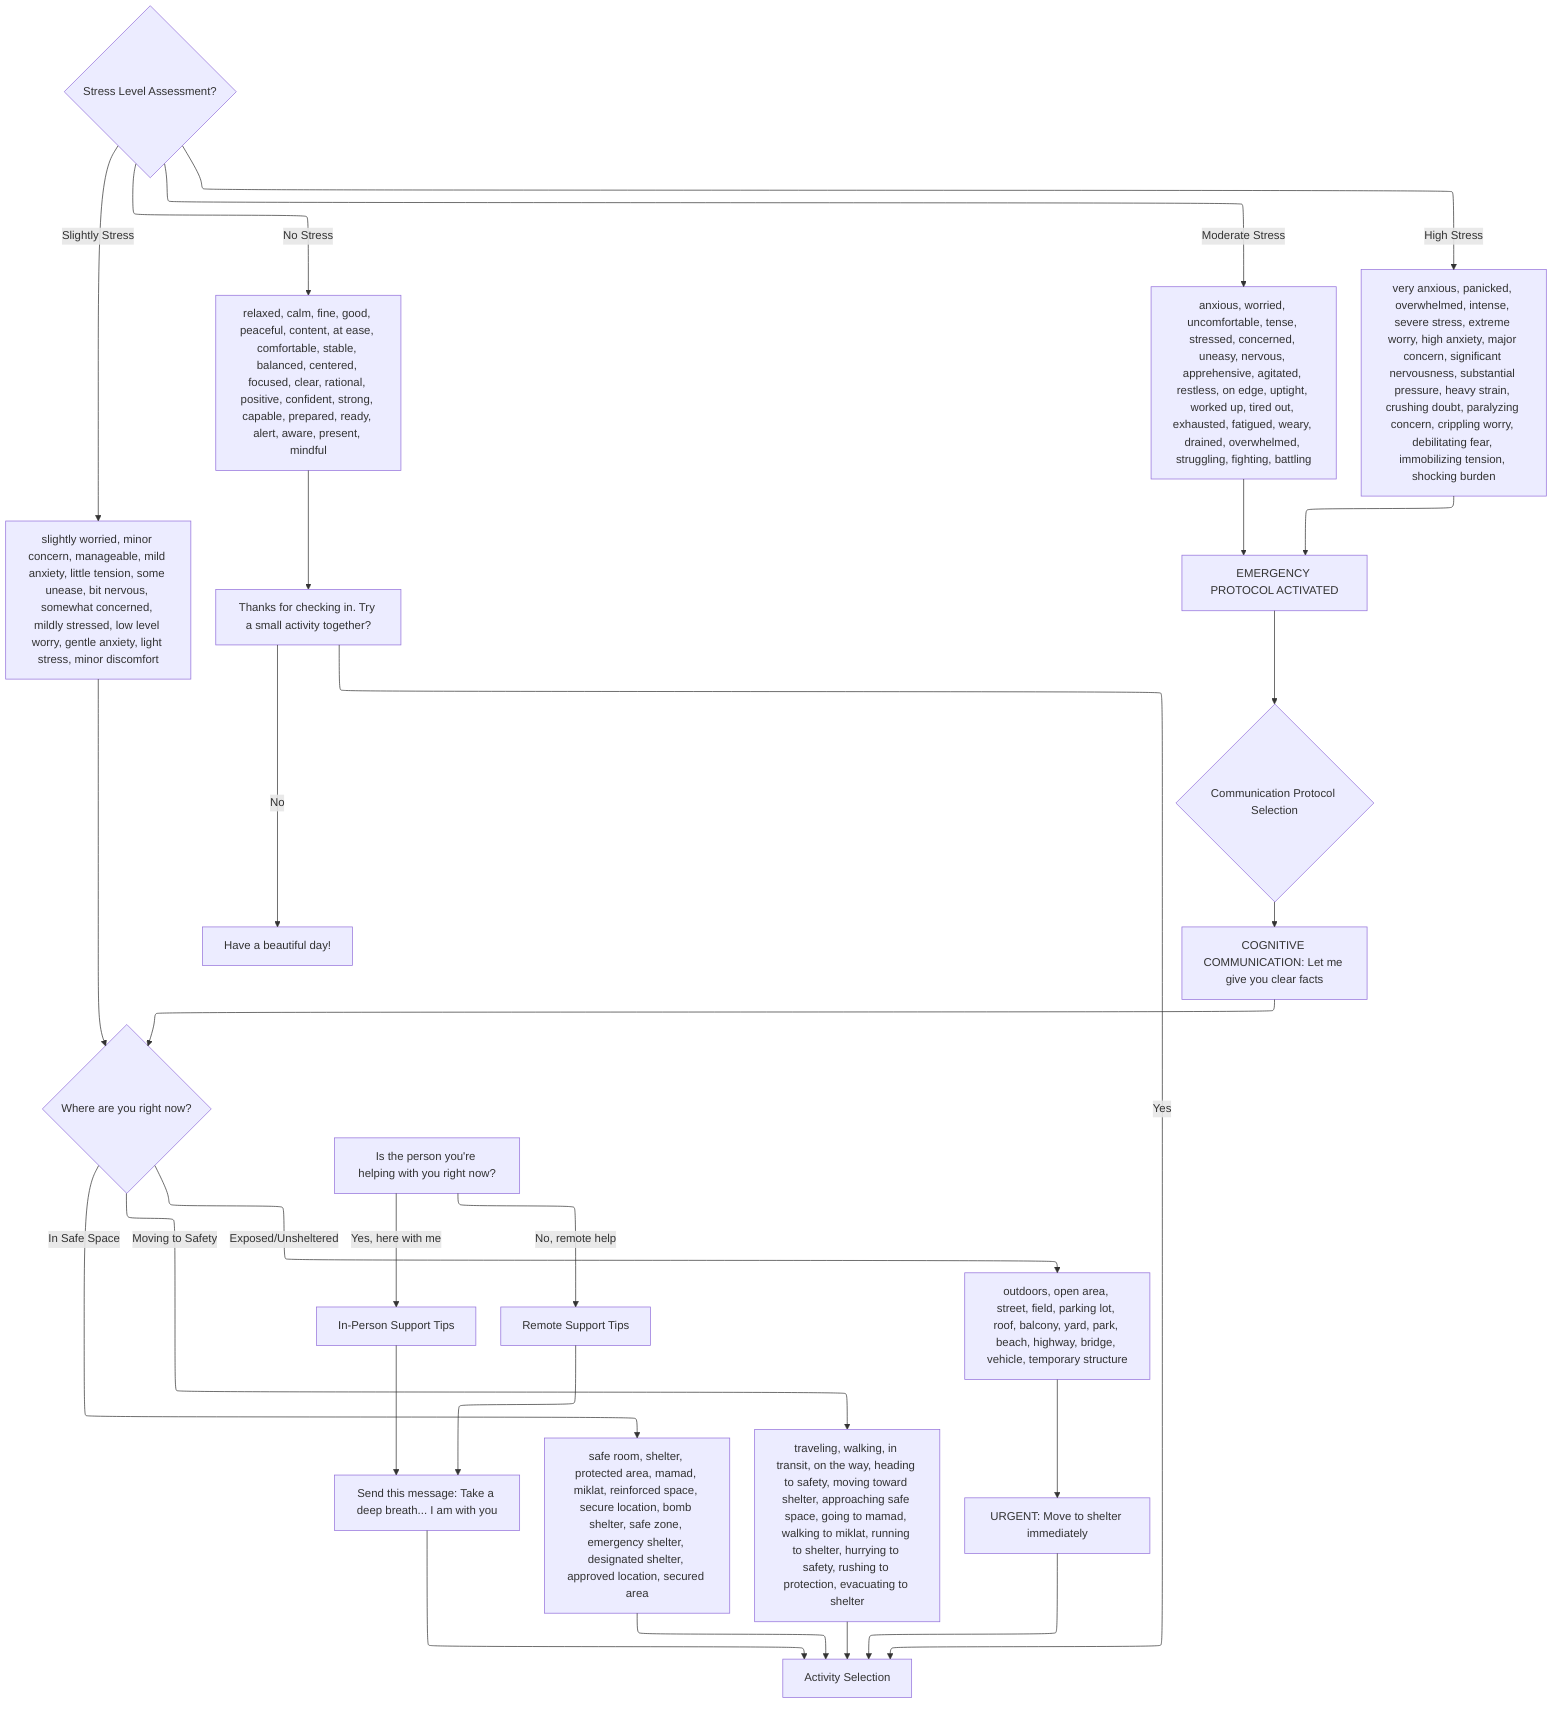 ---
config:
  layout: elk
---
flowchart TD

%% Start
    StressLevel{"Stress Level Assessment?"} -- No Stress --> NoStress["relaxed, calm, fine, good, peaceful, content, at ease, comfortable, stable, balanced, centered, focused, clear, rational, positive, confident, strong, capable, prepared, ready, alert, aware, present, mindful"]
    StressLevel -- Slightly Stress --> LowStress["slightly worried, minor concern, manageable, mild anxiety, little tension, some unease, bit nervous, somewhat concerned, mildly stressed, low level worry, gentle anxiety, light stress, minor discomfort"]
    StressLevel -- Moderate Stress --> ModerateStress["anxious, worried, uncomfortable, tense, stressed, concerned, uneasy, nervous, apprehensive, agitated, restless, on edge, uptight, worked up, tired out, exhausted, fatigued, weary, drained, overwhelmed, struggling, fighting, battling"]
    StressLevel -- High Stress  --> HighStress["very anxious, panicked, overwhelmed, intense, severe stress, extreme worry, high anxiety, major concern, significant nervousness, substantial pressure, heavy strain, crushing doubt, paralyzing concern, crippling worry, debilitating fear, immobilizing tension, shocking burden"]
    NoStress --> WellnessCheck["Thanks for checking in. Try a small activity together?"]
    WellnessCheck -- Yes --> ActivityMenu["Activity Selection"]
    WellnessCheck -- No --> EndSession["Have a beautiful day!"]
    LowStress --> LocationCheck{"Where are you right now?"}
    ModerateStress --> EmergencyProtocol["EMERGENCY PROTOCOL ACTIVATED"]
    HighStress --> EmergencyProtocol
    SupportCheck@{ label: "Is the person you're helping with you right now?" } -- Yes, here with me --> InPersonSupport["In-Person Support Tips"]
    SupportCheck -- No, remote help --> RemoteSupport["Remote Support Tips"]
    InPersonSupport --> SupportGuidance["Send this message: Take a deep breath... I am with you"]
    RemoteSupport --> SupportGuidance
    SupportGuidance --> ActivityMenu
    EmergencyProtocol --> CommunicationProtocol{"Communication Protocol Selection"}
    CommunicationProtocol --> CognitiveCommunication["COGNITIVE COMMUNICATION: Let me give you clear facts"]
    CognitiveCommunication --> LocationCheck
    LocationCheck -- In Safe Space --> InSafety["safe room, shelter, protected area, mamad, miklat, reinforced space, secure location, bomb shelter, safe zone, emergency shelter, designated shelter, approved location, secured area"]
    LocationCheck -- Moving to Safety --> MovingToSafety["traveling, walking, in transit, on the way, heading to safety, moving toward shelter, approaching safe space, going to mamad, walking to miklat, running to shelter, hurrying to safety, rushing to protection, evacuating to shelter"]
    LocationCheck -- Exposed/Unsheltered --> ExposedLocation["outdoors, open area, street, field, parking lot, roof, balcony, yard, park, beach, highway, bridge, vehicle, temporary structure"]
    InSafety --> ActivityMenu
    MovingToSafety --> ActivityMenu
    ExposedLocation --> UrgentEvacuation["URGENT: Move to shelter immediately"]
    UrgentEvacuation --> ActivityMenu